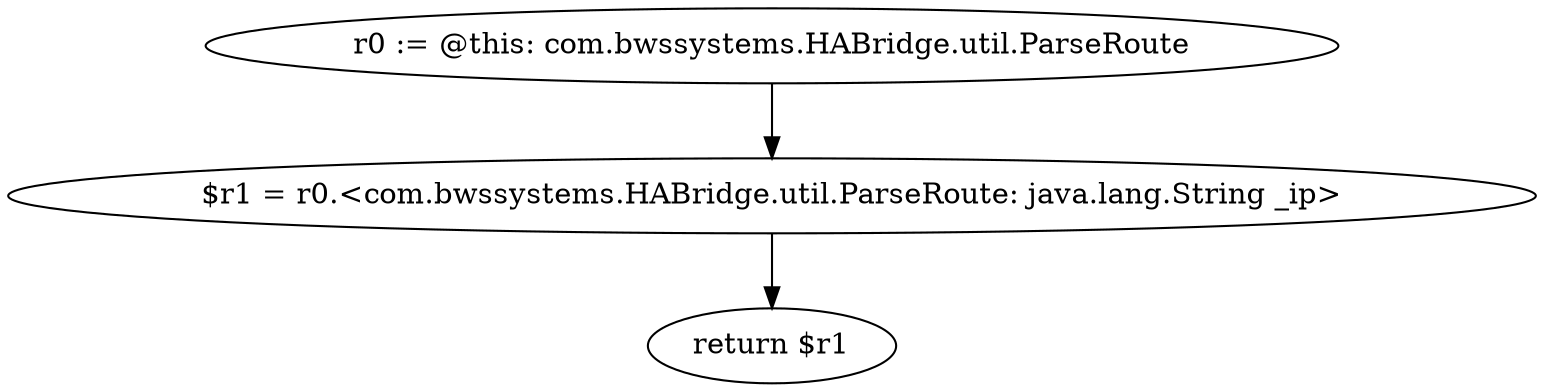 digraph "unitGraph" {
    "r0 := @this: com.bwssystems.HABridge.util.ParseRoute"
    "$r1 = r0.<com.bwssystems.HABridge.util.ParseRoute: java.lang.String _ip>"
    "return $r1"
    "r0 := @this: com.bwssystems.HABridge.util.ParseRoute"->"$r1 = r0.<com.bwssystems.HABridge.util.ParseRoute: java.lang.String _ip>";
    "$r1 = r0.<com.bwssystems.HABridge.util.ParseRoute: java.lang.String _ip>"->"return $r1";
}
